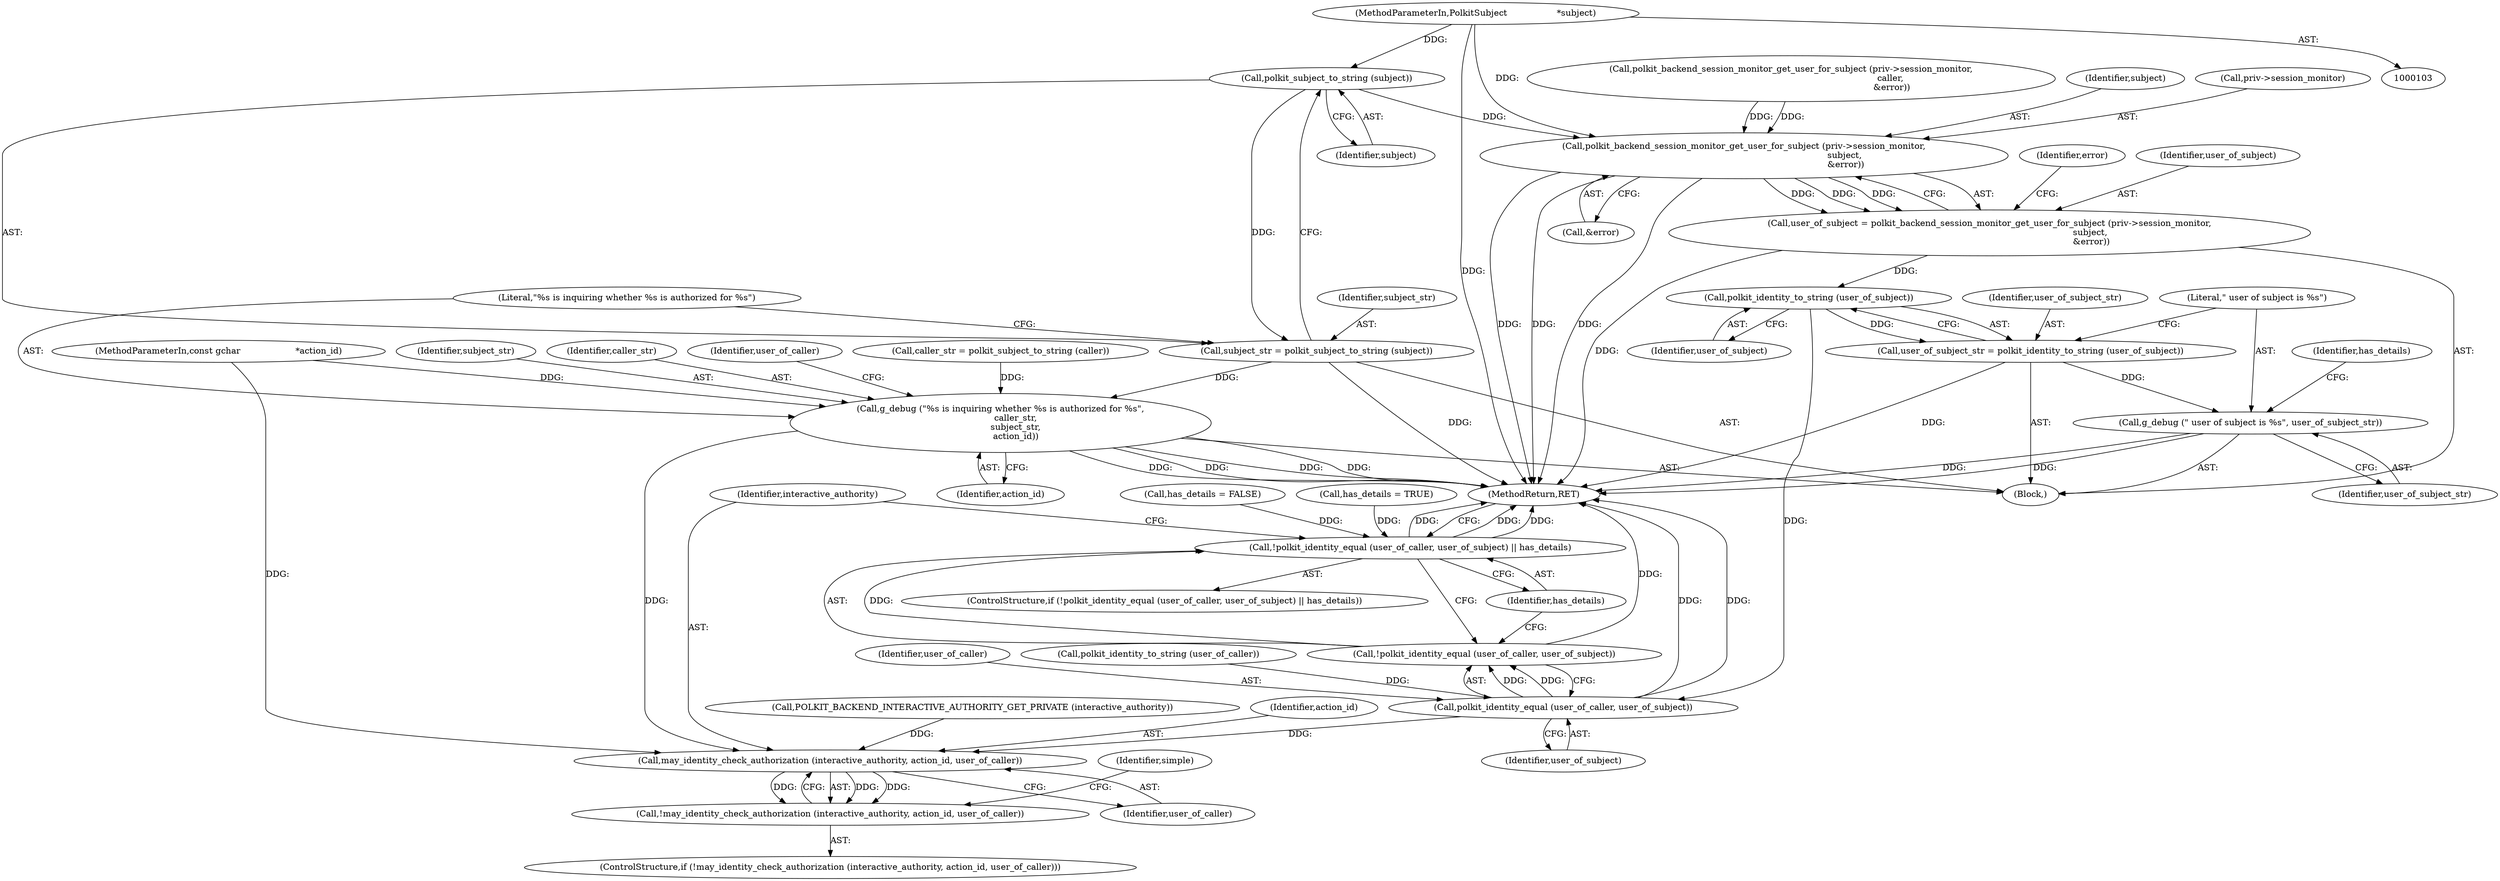digraph "0_polkit_bc7ffad53643a9c80231fc41f5582d6a8931c32c_0@pointer" {
"1000106" [label="(MethodParameterIn,PolkitSubject                  *subject)"];
"1000192" [label="(Call,polkit_subject_to_string (subject))"];
"1000190" [label="(Call,subject_str = polkit_subject_to_string (subject))"];
"1000194" [label="(Call,g_debug (\"%s is inquiring whether %s is authorized for %s\",\n           caller_str,\n           subject_str,\n           action_id))"];
"1000295" [label="(Call,may_identity_check_authorization (interactive_authority, action_id, user_of_caller))"];
"1000294" [label="(Call,!may_identity_check_authorization (interactive_authority, action_id, user_of_caller))"];
"1000232" [label="(Call,polkit_backend_session_monitor_get_user_for_subject (priv->session_monitor,\n                                                                         subject,\n                                                                          &error))"];
"1000230" [label="(Call,user_of_subject = polkit_backend_session_monitor_get_user_for_subject (priv->session_monitor,\n                                                                         subject,\n                                                                          &error))"];
"1000253" [label="(Call,polkit_identity_to_string (user_of_subject))"];
"1000251" [label="(Call,user_of_subject_str = polkit_identity_to_string (user_of_subject))"];
"1000255" [label="(Call,g_debug (\" user of subject is %s\", user_of_subject_str))"];
"1000288" [label="(Call,polkit_identity_equal (user_of_caller, user_of_subject))"];
"1000287" [label="(Call,!polkit_identity_equal (user_of_caller, user_of_subject))"];
"1000286" [label="(Call,!polkit_identity_equal (user_of_caller, user_of_subject) || has_details)"];
"1000201" [label="(Call,polkit_backend_session_monitor_get_user_for_subject (priv->session_monitor,\n                                                                        caller,\n                                                                         &error))"];
"1000287" [label="(Call,!polkit_identity_equal (user_of_caller, user_of_subject))"];
"1000195" [label="(Literal,\"%s is inquiring whether %s is authorized for %s\")"];
"1000190" [label="(Call,subject_str = polkit_subject_to_string (subject))"];
"1000254" [label="(Identifier,user_of_subject)"];
"1000280" [label="(Call,has_details = TRUE)"];
"1000193" [label="(Identifier,subject)"];
"1000256" [label="(Literal,\" user of subject is %s\")"];
"1000253" [label="(Call,polkit_identity_to_string (user_of_subject))"];
"1000196" [label="(Identifier,caller_str)"];
"1000296" [label="(Identifier,interactive_authority)"];
"1000294" [label="(Call,!may_identity_check_authorization (interactive_authority, action_id, user_of_caller))"];
"1000236" [label="(Identifier,subject)"];
"1000293" [label="(ControlStructure,if (!may_identity_check_authorization (interactive_authority, action_id, user_of_caller)))"];
"1000298" [label="(Identifier,user_of_caller)"];
"1000113" [label="(Block,)"];
"1000233" [label="(Call,priv->session_monitor)"];
"1000237" [label="(Call,&error)"];
"1000192" [label="(Call,polkit_subject_to_string (subject))"];
"1000241" [label="(Identifier,error)"];
"1000257" [label="(Identifier,user_of_subject_str)"];
"1000259" [label="(Identifier,has_details)"];
"1000252" [label="(Identifier,user_of_subject_str)"];
"1000200" [label="(Identifier,user_of_caller)"];
"1000186" [label="(Call,caller_str = polkit_subject_to_string (caller))"];
"1000285" [label="(ControlStructure,if (!polkit_identity_equal (user_of_caller, user_of_subject) || has_details))"];
"1000288" [label="(Call,polkit_identity_equal (user_of_caller, user_of_subject))"];
"1000295" [label="(Call,may_identity_check_authorization (interactive_authority, action_id, user_of_caller))"];
"1000107" [label="(MethodParameterIn,const gchar                    *action_id)"];
"1000290" [label="(Identifier,user_of_subject)"];
"1000289" [label="(Identifier,user_of_caller)"];
"1000232" [label="(Call,polkit_backend_session_monitor_get_user_for_subject (priv->session_monitor,\n                                                                         subject,\n                                                                          &error))"];
"1000258" [label="(Call,has_details = FALSE)"];
"1000222" [label="(Call,polkit_identity_to_string (user_of_caller))"];
"1000291" [label="(Identifier,has_details)"];
"1000198" [label="(Identifier,action_id)"];
"1000231" [label="(Identifier,user_of_subject)"];
"1000255" [label="(Call,g_debug (\" user of subject is %s\", user_of_subject_str))"];
"1000106" [label="(MethodParameterIn,PolkitSubject                  *subject)"];
"1000194" [label="(Call,g_debug (\"%s is inquiring whether %s is authorized for %s\",\n           caller_str,\n           subject_str,\n           action_id))"];
"1000303" [label="(Identifier,simple)"];
"1000230" [label="(Call,user_of_subject = polkit_backend_session_monitor_get_user_for_subject (priv->session_monitor,\n                                                                         subject,\n                                                                          &error))"];
"1000286" [label="(Call,!polkit_identity_equal (user_of_caller, user_of_subject) || has_details)"];
"1000312" [label="(MethodReturn,RET)"];
"1000133" [label="(Call,POLKIT_BACKEND_INTERACTIVE_AUTHORITY_GET_PRIVATE (interactive_authority))"];
"1000191" [label="(Identifier,subject_str)"];
"1000297" [label="(Identifier,action_id)"];
"1000251" [label="(Call,user_of_subject_str = polkit_identity_to_string (user_of_subject))"];
"1000197" [label="(Identifier,subject_str)"];
"1000106" -> "1000103"  [label="AST: "];
"1000106" -> "1000312"  [label="DDG: "];
"1000106" -> "1000192"  [label="DDG: "];
"1000106" -> "1000232"  [label="DDG: "];
"1000192" -> "1000190"  [label="AST: "];
"1000192" -> "1000193"  [label="CFG: "];
"1000193" -> "1000192"  [label="AST: "];
"1000190" -> "1000192"  [label="CFG: "];
"1000192" -> "1000190"  [label="DDG: "];
"1000192" -> "1000232"  [label="DDG: "];
"1000190" -> "1000113"  [label="AST: "];
"1000191" -> "1000190"  [label="AST: "];
"1000195" -> "1000190"  [label="CFG: "];
"1000190" -> "1000312"  [label="DDG: "];
"1000190" -> "1000194"  [label="DDG: "];
"1000194" -> "1000113"  [label="AST: "];
"1000194" -> "1000198"  [label="CFG: "];
"1000195" -> "1000194"  [label="AST: "];
"1000196" -> "1000194"  [label="AST: "];
"1000197" -> "1000194"  [label="AST: "];
"1000198" -> "1000194"  [label="AST: "];
"1000200" -> "1000194"  [label="CFG: "];
"1000194" -> "1000312"  [label="DDG: "];
"1000194" -> "1000312"  [label="DDG: "];
"1000194" -> "1000312"  [label="DDG: "];
"1000194" -> "1000312"  [label="DDG: "];
"1000186" -> "1000194"  [label="DDG: "];
"1000107" -> "1000194"  [label="DDG: "];
"1000194" -> "1000295"  [label="DDG: "];
"1000295" -> "1000294"  [label="AST: "];
"1000295" -> "1000298"  [label="CFG: "];
"1000296" -> "1000295"  [label="AST: "];
"1000297" -> "1000295"  [label="AST: "];
"1000298" -> "1000295"  [label="AST: "];
"1000294" -> "1000295"  [label="CFG: "];
"1000295" -> "1000294"  [label="DDG: "];
"1000295" -> "1000294"  [label="DDG: "];
"1000295" -> "1000294"  [label="DDG: "];
"1000133" -> "1000295"  [label="DDG: "];
"1000107" -> "1000295"  [label="DDG: "];
"1000288" -> "1000295"  [label="DDG: "];
"1000294" -> "1000293"  [label="AST: "];
"1000303" -> "1000294"  [label="CFG: "];
"1000232" -> "1000230"  [label="AST: "];
"1000232" -> "1000237"  [label="CFG: "];
"1000233" -> "1000232"  [label="AST: "];
"1000236" -> "1000232"  [label="AST: "];
"1000237" -> "1000232"  [label="AST: "];
"1000230" -> "1000232"  [label="CFG: "];
"1000232" -> "1000312"  [label="DDG: "];
"1000232" -> "1000312"  [label="DDG: "];
"1000232" -> "1000312"  [label="DDG: "];
"1000232" -> "1000230"  [label="DDG: "];
"1000232" -> "1000230"  [label="DDG: "];
"1000232" -> "1000230"  [label="DDG: "];
"1000201" -> "1000232"  [label="DDG: "];
"1000201" -> "1000232"  [label="DDG: "];
"1000230" -> "1000113"  [label="AST: "];
"1000231" -> "1000230"  [label="AST: "];
"1000241" -> "1000230"  [label="CFG: "];
"1000230" -> "1000312"  [label="DDG: "];
"1000230" -> "1000253"  [label="DDG: "];
"1000253" -> "1000251"  [label="AST: "];
"1000253" -> "1000254"  [label="CFG: "];
"1000254" -> "1000253"  [label="AST: "];
"1000251" -> "1000253"  [label="CFG: "];
"1000253" -> "1000251"  [label="DDG: "];
"1000253" -> "1000288"  [label="DDG: "];
"1000251" -> "1000113"  [label="AST: "];
"1000252" -> "1000251"  [label="AST: "];
"1000256" -> "1000251"  [label="CFG: "];
"1000251" -> "1000312"  [label="DDG: "];
"1000251" -> "1000255"  [label="DDG: "];
"1000255" -> "1000113"  [label="AST: "];
"1000255" -> "1000257"  [label="CFG: "];
"1000256" -> "1000255"  [label="AST: "];
"1000257" -> "1000255"  [label="AST: "];
"1000259" -> "1000255"  [label="CFG: "];
"1000255" -> "1000312"  [label="DDG: "];
"1000255" -> "1000312"  [label="DDG: "];
"1000288" -> "1000287"  [label="AST: "];
"1000288" -> "1000290"  [label="CFG: "];
"1000289" -> "1000288"  [label="AST: "];
"1000290" -> "1000288"  [label="AST: "];
"1000287" -> "1000288"  [label="CFG: "];
"1000288" -> "1000312"  [label="DDG: "];
"1000288" -> "1000312"  [label="DDG: "];
"1000288" -> "1000287"  [label="DDG: "];
"1000288" -> "1000287"  [label="DDG: "];
"1000222" -> "1000288"  [label="DDG: "];
"1000287" -> "1000286"  [label="AST: "];
"1000291" -> "1000287"  [label="CFG: "];
"1000286" -> "1000287"  [label="CFG: "];
"1000287" -> "1000312"  [label="DDG: "];
"1000287" -> "1000286"  [label="DDG: "];
"1000286" -> "1000285"  [label="AST: "];
"1000286" -> "1000291"  [label="CFG: "];
"1000291" -> "1000286"  [label="AST: "];
"1000296" -> "1000286"  [label="CFG: "];
"1000312" -> "1000286"  [label="CFG: "];
"1000286" -> "1000312"  [label="DDG: "];
"1000286" -> "1000312"  [label="DDG: "];
"1000286" -> "1000312"  [label="DDG: "];
"1000258" -> "1000286"  [label="DDG: "];
"1000280" -> "1000286"  [label="DDG: "];
}
